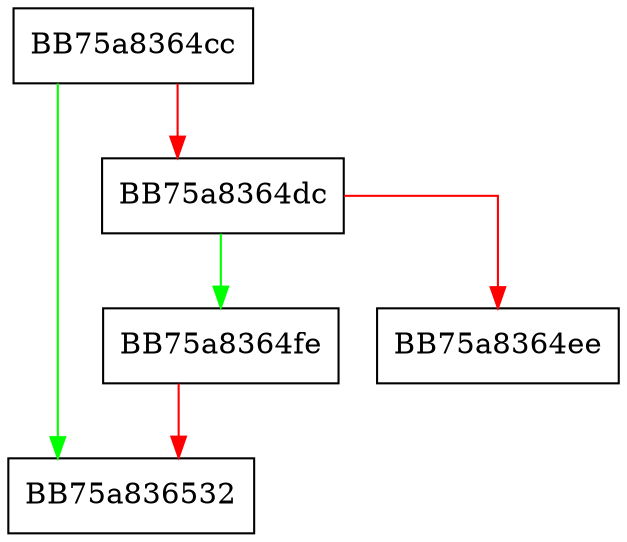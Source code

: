 digraph clear {
  node [shape="box"];
  graph [splines=ortho];
  BB75a8364cc -> BB75a836532 [color="green"];
  BB75a8364cc -> BB75a8364dc [color="red"];
  BB75a8364dc -> BB75a8364fe [color="green"];
  BB75a8364dc -> BB75a8364ee [color="red"];
  BB75a8364fe -> BB75a836532 [color="red"];
}